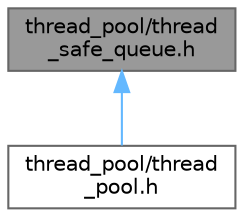 digraph "thread_pool/thread_safe_queue.h"
{
 // LATEX_PDF_SIZE
  bgcolor="transparent";
  edge [fontname=Helvetica,fontsize=10,labelfontname=Helvetica,labelfontsize=10];
  node [fontname=Helvetica,fontsize=10,shape=box,height=0.2,width=0.4];
  Node1 [label="thread_pool/thread\l_safe_queue.h",height=0.2,width=0.4,color="gray40", fillcolor="grey60", style="filled", fontcolor="black",tooltip=" "];
  Node1 -> Node2 [dir="back",color="steelblue1",style="solid"];
  Node2 [label="thread_pool/thread\l_pool.h",height=0.2,width=0.4,color="grey40", fillcolor="white", style="filled",URL="$d3/dec/thread__pool_8h.html",tooltip=" "];
}
